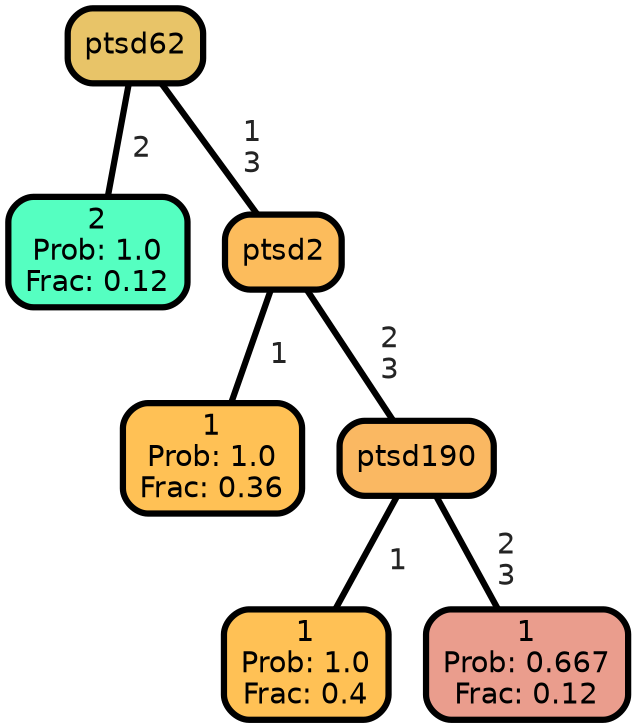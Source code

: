 graph Tree {
node [shape=box, style="filled, rounded",color="black",penwidth="3",fontcolor="black",                 fontname=helvetica] ;
graph [ranksep="0 equally", splines=straight,                 bgcolor=transparent, dpi=200] ;
edge [fontname=helvetica, fontweight=bold,fontcolor=grey14,color=black] ;
0 [label="2
Prob: 1.0
Frac: 0.12", fillcolor="#55ffc1"] ;
1 [label="ptsd62", fillcolor="#e8c468"] ;
2 [label="1
Prob: 1.0
Frac: 0.36", fillcolor="#ffc155"] ;
3 [label="ptsd2", fillcolor="#fcbc5c"] ;
4 [label="1
Prob: 1.0
Frac: 0.4", fillcolor="#ffc155"] ;
5 [label="ptsd190", fillcolor="#fab862"] ;
6 [label="1
Prob: 0.667
Frac: 0.12", fillcolor="#ea9d8d"] ;
1 -- 0 [label=" 2",penwidth=3] ;
1 -- 3 [label=" 1\n 3",penwidth=3] ;
3 -- 2 [label=" 1",penwidth=3] ;
3 -- 5 [label=" 2\n 3",penwidth=3] ;
5 -- 4 [label=" 1",penwidth=3] ;
5 -- 6 [label=" 2\n 3",penwidth=3] ;
{rank = same;}}